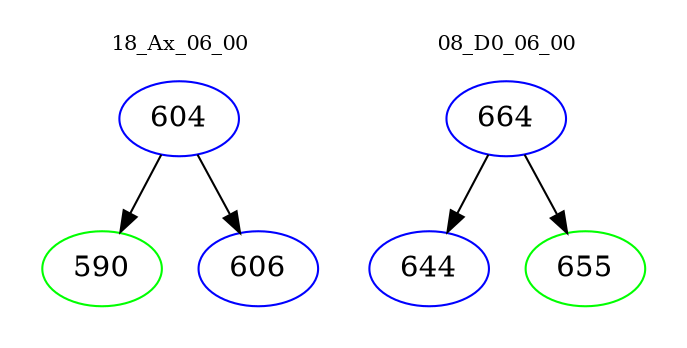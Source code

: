 digraph{
subgraph cluster_0 {
color = white
label = "18_Ax_06_00";
fontsize=10;
T0_604 [label="604", color="blue"]
T0_604 -> T0_590 [color="black"]
T0_590 [label="590", color="green"]
T0_604 -> T0_606 [color="black"]
T0_606 [label="606", color="blue"]
}
subgraph cluster_1 {
color = white
label = "08_D0_06_00";
fontsize=10;
T1_664 [label="664", color="blue"]
T1_664 -> T1_644 [color="black"]
T1_644 [label="644", color="blue"]
T1_664 -> T1_655 [color="black"]
T1_655 [label="655", color="green"]
}
}
